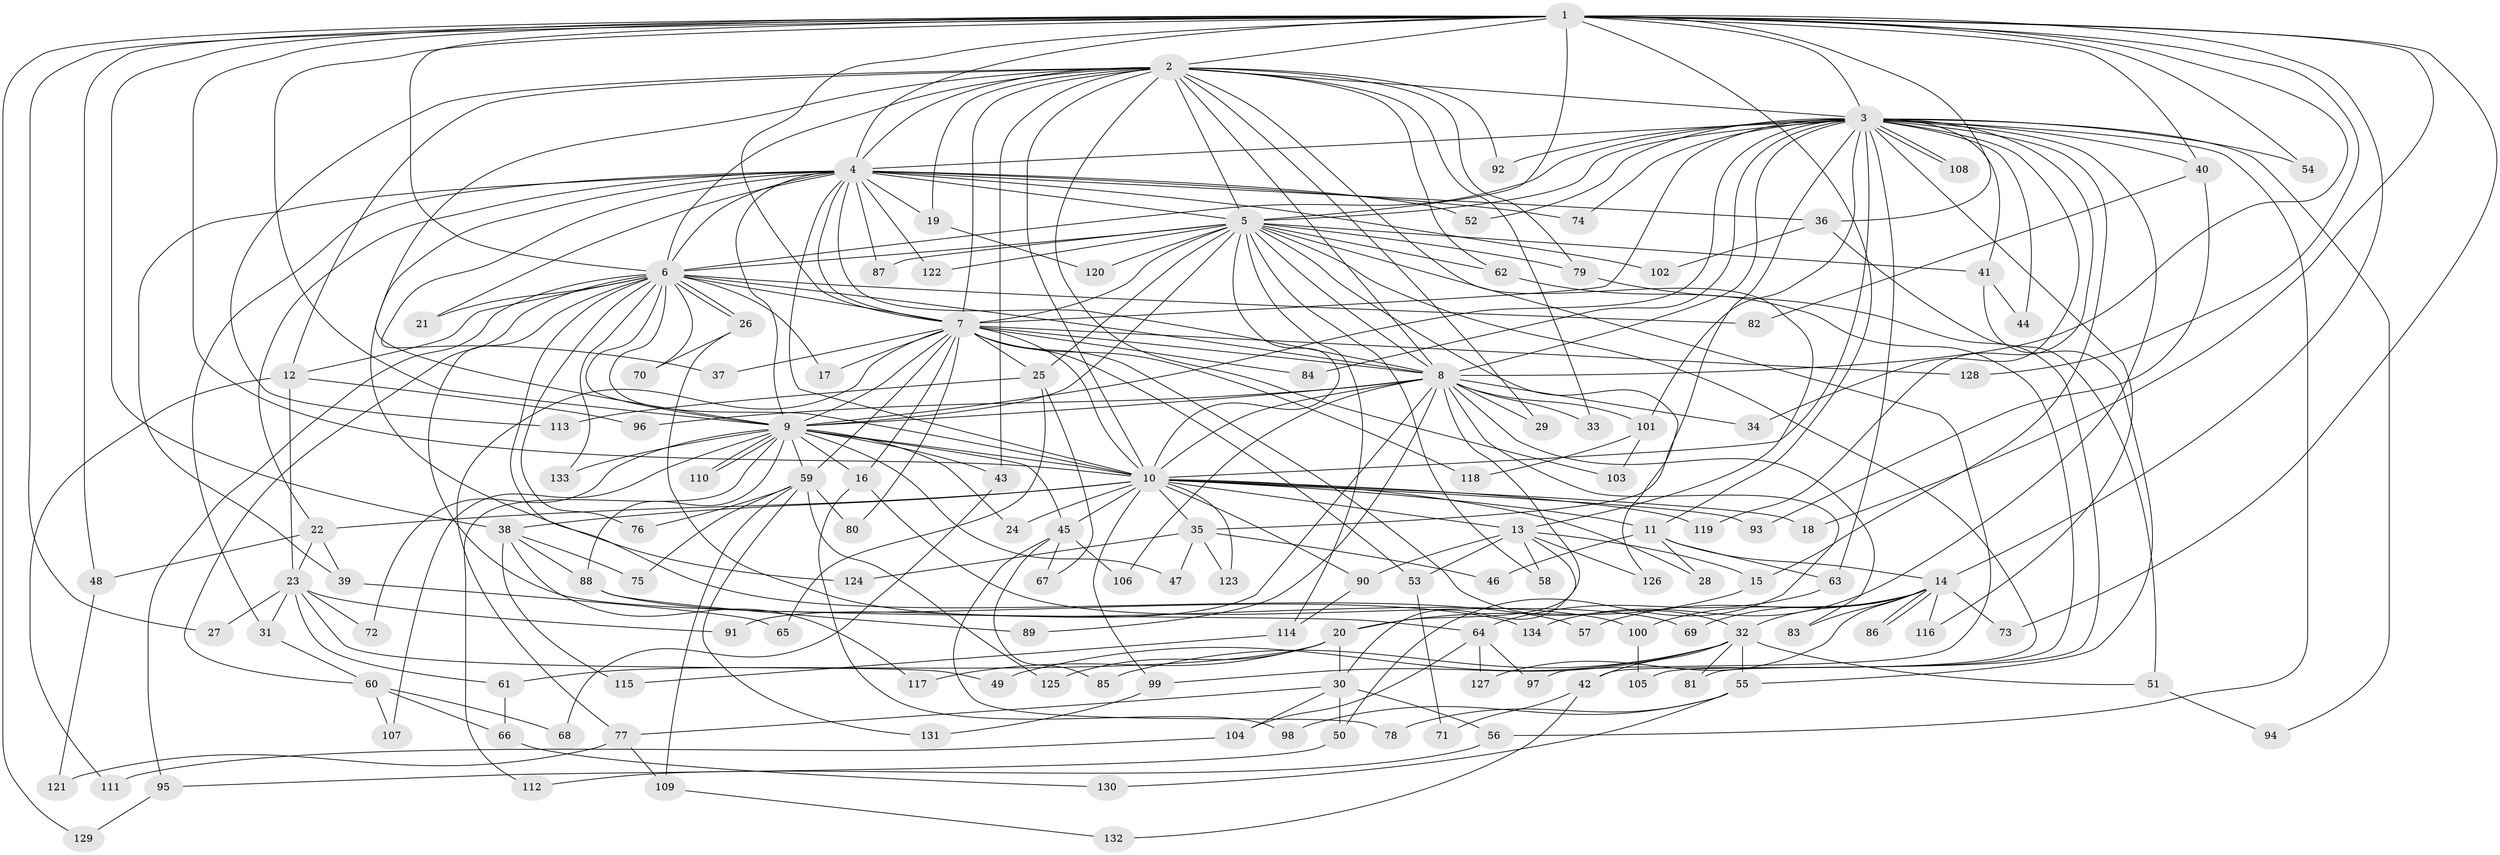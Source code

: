 // Generated by graph-tools (version 1.1) at 2025/25/03/09/25 03:25:48]
// undirected, 134 vertices, 293 edges
graph export_dot {
graph [start="1"]
  node [color=gray90,style=filled];
  1;
  2;
  3;
  4;
  5;
  6;
  7;
  8;
  9;
  10;
  11;
  12;
  13;
  14;
  15;
  16;
  17;
  18;
  19;
  20;
  21;
  22;
  23;
  24;
  25;
  26;
  27;
  28;
  29;
  30;
  31;
  32;
  33;
  34;
  35;
  36;
  37;
  38;
  39;
  40;
  41;
  42;
  43;
  44;
  45;
  46;
  47;
  48;
  49;
  50;
  51;
  52;
  53;
  54;
  55;
  56;
  57;
  58;
  59;
  60;
  61;
  62;
  63;
  64;
  65;
  66;
  67;
  68;
  69;
  70;
  71;
  72;
  73;
  74;
  75;
  76;
  77;
  78;
  79;
  80;
  81;
  82;
  83;
  84;
  85;
  86;
  87;
  88;
  89;
  90;
  91;
  92;
  93;
  94;
  95;
  96;
  97;
  98;
  99;
  100;
  101;
  102;
  103;
  104;
  105;
  106;
  107;
  108;
  109;
  110;
  111;
  112;
  113;
  114;
  115;
  116;
  117;
  118;
  119;
  120;
  121;
  122;
  123;
  124;
  125;
  126;
  127;
  128;
  129;
  130;
  131;
  132;
  133;
  134;
  1 -- 2;
  1 -- 3;
  1 -- 4;
  1 -- 5;
  1 -- 6;
  1 -- 7;
  1 -- 8;
  1 -- 9;
  1 -- 10;
  1 -- 11;
  1 -- 14;
  1 -- 18;
  1 -- 27;
  1 -- 36;
  1 -- 38;
  1 -- 40;
  1 -- 48;
  1 -- 54;
  1 -- 73;
  1 -- 128;
  1 -- 129;
  2 -- 3;
  2 -- 4;
  2 -- 5;
  2 -- 6;
  2 -- 7;
  2 -- 8;
  2 -- 9;
  2 -- 10;
  2 -- 12;
  2 -- 13;
  2 -- 19;
  2 -- 29;
  2 -- 33;
  2 -- 43;
  2 -- 62;
  2 -- 79;
  2 -- 92;
  2 -- 103;
  2 -- 113;
  3 -- 4;
  3 -- 5;
  3 -- 6;
  3 -- 7;
  3 -- 8;
  3 -- 9;
  3 -- 10;
  3 -- 15;
  3 -- 34;
  3 -- 35;
  3 -- 40;
  3 -- 41;
  3 -- 44;
  3 -- 52;
  3 -- 54;
  3 -- 56;
  3 -- 63;
  3 -- 74;
  3 -- 84;
  3 -- 92;
  3 -- 94;
  3 -- 101;
  3 -- 108;
  3 -- 108;
  3 -- 116;
  3 -- 119;
  3 -- 134;
  4 -- 5;
  4 -- 6;
  4 -- 7;
  4 -- 8;
  4 -- 9;
  4 -- 10;
  4 -- 19;
  4 -- 21;
  4 -- 22;
  4 -- 31;
  4 -- 36;
  4 -- 37;
  4 -- 39;
  4 -- 52;
  4 -- 74;
  4 -- 87;
  4 -- 102;
  4 -- 122;
  4 -- 124;
  5 -- 6;
  5 -- 7;
  5 -- 8;
  5 -- 9;
  5 -- 10;
  5 -- 25;
  5 -- 41;
  5 -- 42;
  5 -- 58;
  5 -- 62;
  5 -- 79;
  5 -- 87;
  5 -- 97;
  5 -- 114;
  5 -- 120;
  5 -- 122;
  5 -- 126;
  6 -- 7;
  6 -- 8;
  6 -- 9;
  6 -- 10;
  6 -- 12;
  6 -- 17;
  6 -- 21;
  6 -- 26;
  6 -- 26;
  6 -- 57;
  6 -- 60;
  6 -- 64;
  6 -- 70;
  6 -- 76;
  6 -- 82;
  6 -- 95;
  6 -- 133;
  7 -- 8;
  7 -- 9;
  7 -- 10;
  7 -- 16;
  7 -- 17;
  7 -- 25;
  7 -- 32;
  7 -- 37;
  7 -- 53;
  7 -- 59;
  7 -- 77;
  7 -- 80;
  7 -- 84;
  7 -- 118;
  7 -- 128;
  8 -- 9;
  8 -- 10;
  8 -- 20;
  8 -- 29;
  8 -- 33;
  8 -- 34;
  8 -- 50;
  8 -- 83;
  8 -- 89;
  8 -- 91;
  8 -- 96;
  8 -- 101;
  8 -- 106;
  9 -- 10;
  9 -- 16;
  9 -- 24;
  9 -- 43;
  9 -- 45;
  9 -- 47;
  9 -- 59;
  9 -- 72;
  9 -- 88;
  9 -- 107;
  9 -- 110;
  9 -- 110;
  9 -- 112;
  9 -- 133;
  10 -- 11;
  10 -- 13;
  10 -- 18;
  10 -- 22;
  10 -- 24;
  10 -- 28;
  10 -- 35;
  10 -- 38;
  10 -- 45;
  10 -- 90;
  10 -- 93;
  10 -- 99;
  10 -- 119;
  10 -- 123;
  11 -- 14;
  11 -- 28;
  11 -- 46;
  11 -- 63;
  12 -- 23;
  12 -- 96;
  12 -- 111;
  13 -- 15;
  13 -- 30;
  13 -- 53;
  13 -- 58;
  13 -- 90;
  13 -- 126;
  14 -- 32;
  14 -- 57;
  14 -- 69;
  14 -- 73;
  14 -- 83;
  14 -- 86;
  14 -- 86;
  14 -- 100;
  14 -- 116;
  14 -- 127;
  15 -- 20;
  16 -- 69;
  16 -- 98;
  19 -- 120;
  20 -- 30;
  20 -- 61;
  20 -- 117;
  20 -- 125;
  22 -- 23;
  22 -- 39;
  22 -- 48;
  23 -- 27;
  23 -- 31;
  23 -- 49;
  23 -- 61;
  23 -- 72;
  23 -- 91;
  25 -- 65;
  25 -- 67;
  25 -- 113;
  26 -- 70;
  26 -- 100;
  30 -- 50;
  30 -- 56;
  30 -- 77;
  30 -- 104;
  31 -- 60;
  32 -- 42;
  32 -- 49;
  32 -- 51;
  32 -- 55;
  32 -- 81;
  32 -- 85;
  32 -- 99;
  35 -- 46;
  35 -- 47;
  35 -- 123;
  35 -- 124;
  36 -- 51;
  36 -- 102;
  38 -- 75;
  38 -- 88;
  38 -- 115;
  38 -- 117;
  39 -- 65;
  40 -- 82;
  40 -- 93;
  41 -- 44;
  41 -- 55;
  42 -- 71;
  42 -- 132;
  43 -- 68;
  45 -- 67;
  45 -- 78;
  45 -- 85;
  45 -- 106;
  48 -- 121;
  50 -- 95;
  51 -- 94;
  53 -- 71;
  55 -- 78;
  55 -- 98;
  55 -- 130;
  56 -- 112;
  59 -- 75;
  59 -- 76;
  59 -- 80;
  59 -- 109;
  59 -- 125;
  59 -- 131;
  60 -- 66;
  60 -- 68;
  60 -- 107;
  61 -- 66;
  62 -- 105;
  63 -- 64;
  64 -- 97;
  64 -- 104;
  64 -- 127;
  66 -- 130;
  77 -- 109;
  77 -- 121;
  79 -- 81;
  88 -- 89;
  88 -- 134;
  90 -- 114;
  95 -- 129;
  99 -- 131;
  100 -- 105;
  101 -- 103;
  101 -- 118;
  104 -- 111;
  109 -- 132;
  114 -- 115;
}
